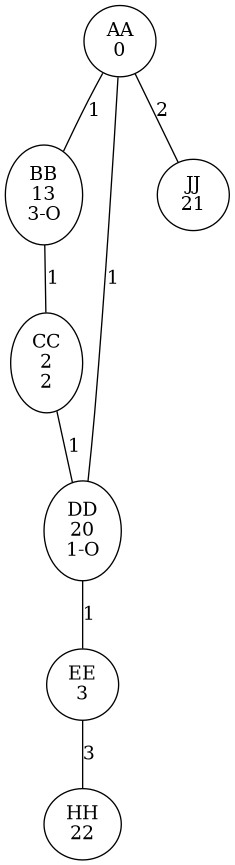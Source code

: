 @startdot
graph valves {
BB [label="BB\n13\n3-O"]
DD [label="DD\n20\n1-O"]
HH [label="HH\n22"]
JJ [label="JJ\n21"]
AA [label="AA\n0"]
CC [label="CC\n2\n2"]
EE [label="EE\n3"]
AA -- JJ [label="2"]
AA -- DD [label="1"]
AA -- BB [label="1"]
BB -- CC [label="1"]
EE -- HH [label="3"]
CC -- DD [label="1"]
DD -- EE [label="1"]
}
@enddot